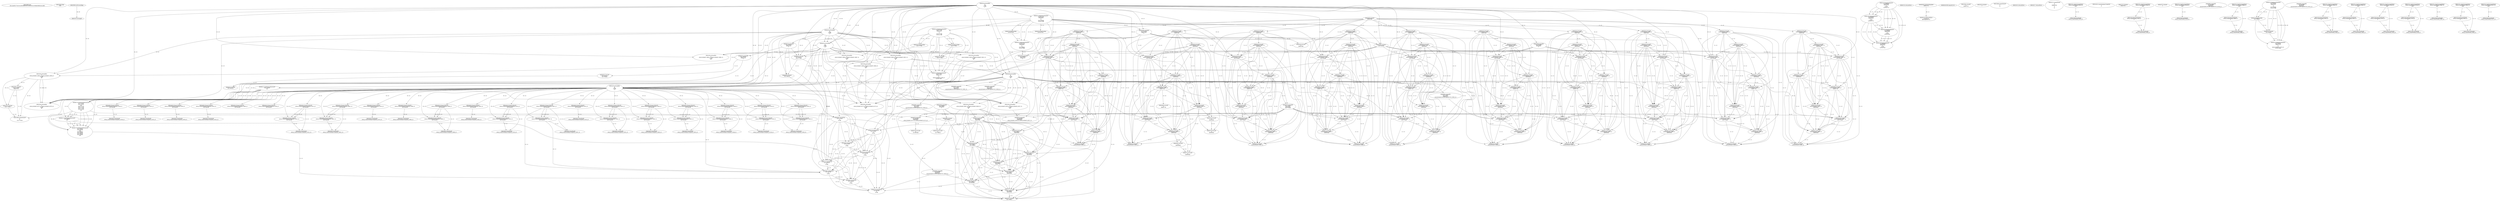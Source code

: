 // Global SCDG with merge call
digraph {
	0 [label="268454688.main
bb1a2ae65b1755a25cce3d4288bf30367c6c6e1b5cc4169eefe398d24e31e0fb"]
	1 [label="268454699.Sleep
1000"]
	2 [label="268450908.GetProcessHeap
"]
	3 [label="268465424.VirtualAlloc
0
128
12288
4"]
	4 [label="268465190.RegOpenKeyExW
2147483650
268501000
0
131097
2147417172"]
	5 [label="268465223.RegQueryValueExW
2147417376
268500984
0
0
3221762048
2147417188"]
	3 -> 5 [label="(0-->5)"]
	6 [label="268465239.RegCloseKey
2147417376"]
	5 -> 6 [label="(1-->1)"]
	7 [label="268465489.wsprintfW
3221762048
268501104
0"]
	3 -> 7 [label="(0-->1)"]
	5 -> 7 [label="(5-->1)"]
	8 [label="268466183.VirtualAlloc
0
1024
12288
4"]
	3 -> 8 [label="(3-->3)"]
	3 -> 8 [label="(4-->4)"]
	9 [label="268466202.VirtualAlloc
0
3596
12288
4"]
	3 -> 9 [label="(3-->3)"]
	8 -> 9 [label="(3-->3)"]
	3 -> 9 [label="(4-->4)"]
	8 -> 9 [label="(4-->4)"]
	10 [label="268466212.GetWindowsDirectoryW
3221770240
256"]
	9 -> 10 [label="(0-->1)"]
	11 [label="268466270.GetVolumeInformationW
3221770240
3221770752
256
3221771776
3221771784
3221771780
3221771264
256"]
	9 -> 11 [label="(0-->1)"]
	10 -> 11 [label="(1-->1)"]
	10 -> 11 [label="(2-->3)"]
	10 -> 11 [label="(2-->8)"]
	12 [label="268465190.RegOpenKeyExW
2147483650
268501632
0
131097
2147417172"]
	4 -> 12 [label="(1-->1)"]
	4 -> 12 [label="(4-->4)"]
	4 -> 12 [label="(5-->5)"]
	13 [label="268465223.RegQueryValueExW
3221771788
268501592
0
0
3221771788
2147417188"]
	5 -> 13 [label="(6-->6)"]
	14 [label="268465254.GetLastError
"]
	15 [label="268465263.RegCloseKey
3221771788"]
	13 -> 15 [label="(1-->1)"]
	13 -> 15 [label="(5-->1)"]
	16 [label="268466376.wsprintfW
3221766144
268501204
0"]
	8 -> 16 [label="(0-->1)"]
	17 [label="268466397.lstrcatW
3221766144
3221771788"]
	8 -> 17 [label="(0-->1)"]
	16 -> 17 [label="(1-->1)"]
	13 -> 17 [label="(1-->2)"]
	13 -> 17 [label="(5-->2)"]
	15 -> 17 [label="(1-->2)"]
	18 [label="268466409.GetModuleHandleW
268501752"]
	19 [label="268466416.GetProcAddress
270536744
RtlComputeCrc32"]
	18 -> 19 [label="(0-->1)"]
	20 [label="268466432.lstrlenW
3221766144"]
	8 -> 20 [label="(0-->1)"]
	16 -> 20 [label="(1-->1)"]
	17 -> 20 [label="(1-->1)"]
	21 [label="268466449.RtlComputeCrc32
"]
	22 [label="268466481.VirtualFree
3221770240
0
32768"]
	9 -> 22 [label="(0-->1)"]
	10 -> 22 [label="(1-->1)"]
	11 -> 22 [label="(1-->1)"]
	23 [label="268464882.lstrlenW
3221762048"]
	3 -> 23 [label="(0-->1)"]
	5 -> 23 [label="(5-->1)"]
	7 -> 23 [label="(1-->1)"]
	24 [label="268464893.lstrlenW
268497860"]
	25 [label="268453932.VirtualAlloc
0
retval_lstrlenW_32830_32_retval_lstrlenW_32831_32
12288
64"]
	3 -> 25 [label="(3-->3)"]
	8 -> 25 [label="(3-->3)"]
	9 -> 25 [label="(3-->3)"]
	26 [label="268453967.lstrcpyW
0
268497976"]
	27 [label="268453974.lstrlenW
0"]
	28 [label="268464425.lstrcatW
retval_lstrlenW_32963_32
268497860"]
	24 -> 28 [label="(1-->2)"]
	29 [label="268464433.lstrcatW
retval_lstrlenW_32963_32
268500944"]
	28 -> 29 [label="(1-->1)"]
	30 [label="268464439.lstrcatW
retval_lstrlenW_32963_32
3221762048"]
	28 -> 30 [label="(1-->1)"]
	29 -> 30 [label="(1-->1)"]
	3 -> 30 [label="(0-->2)"]
	5 -> 30 [label="(5-->2)"]
	7 -> 30 [label="(1-->2)"]
	23 -> 30 [label="(1-->2)"]
	31 [label="268464447.lstrcatW
retval_lstrlenW_32963_32
268500948"]
	28 -> 31 [label="(1-->1)"]
	29 -> 31 [label="(1-->1)"]
	30 -> 31 [label="(1-->1)"]
	32 [label="268464636.VirtualAlloc
0
66
12288
64"]
	3 -> 32 [label="(3-->3)"]
	8 -> 32 [label="(3-->3)"]
	9 -> 32 [label="(3-->3)"]
	25 -> 32 [label="(3-->3)"]
	25 -> 32 [label="(4-->4)"]
	33 [label="268464662.wsprintfW
3221778432
268500952
unconstrained_ret_RtlComputeCrc32_32819_32"]
	32 -> 33 [label="(0-->1)"]
	34 [label="268464692.lstrcatW
retval_lstrlenW_32963_32
268497764"]
	28 -> 34 [label="(1-->1)"]
	29 -> 34 [label="(1-->1)"]
	30 -> 34 [label="(1-->1)"]
	31 -> 34 [label="(1-->1)"]
	35 [label="268464700.lstrcatW
retval_lstrlenW_32963_32
268500944"]
	28 -> 35 [label="(1-->1)"]
	29 -> 35 [label="(1-->1)"]
	30 -> 35 [label="(1-->1)"]
	31 -> 35 [label="(1-->1)"]
	34 -> 35 [label="(1-->1)"]
	29 -> 35 [label="(2-->2)"]
	36 [label="268464706.lstrcatW
retval_lstrlenW_32963_32
3221778432"]
	28 -> 36 [label="(1-->1)"]
	29 -> 36 [label="(1-->1)"]
	30 -> 36 [label="(1-->1)"]
	31 -> 36 [label="(1-->1)"]
	34 -> 36 [label="(1-->1)"]
	35 -> 36 [label="(1-->1)"]
	32 -> 36 [label="(0-->2)"]
	33 -> 36 [label="(1-->2)"]
	37 [label="268464714.lstrcatW
retval_lstrlenW_32963_32
268500948"]
	28 -> 37 [label="(1-->1)"]
	29 -> 37 [label="(1-->1)"]
	30 -> 37 [label="(1-->1)"]
	31 -> 37 [label="(1-->1)"]
	34 -> 37 [label="(1-->1)"]
	35 -> 37 [label="(1-->1)"]
	36 -> 37 [label="(1-->1)"]
	31 -> 37 [label="(2-->2)"]
	38 [label="268464726.VirtualFree
3221778432
0
32768"]
	32 -> 38 [label="(0-->1)"]
	33 -> 38 [label="(1-->1)"]
	36 -> 38 [label="(2-->1)"]
	22 -> 38 [label="(3-->3)"]
	39 [label="268464767.lstrlenW
retval_lstrlenW_32963_32"]
	28 -> 39 [label="(1-->1)"]
	29 -> 39 [label="(1-->1)"]
	30 -> 39 [label="(1-->1)"]
	31 -> 39 [label="(1-->1)"]
	34 -> 39 [label="(1-->1)"]
	35 -> 39 [label="(1-->1)"]
	36 -> 39 [label="(1-->1)"]
	37 -> 39 [label="(1-->1)"]
	40 [label="268453998.CreateMutexW
0
0
0"]
	41 [label="268454010.GetLastError
"]
	42 [label="268454017.GetLastError
"]
	43 [label="268454043.VirtualFree
3221774336
0
32768"]
	25 -> 43 [label="(0-->1)"]
	22 -> 43 [label="(3-->3)"]
	38 -> 43 [label="(3-->3)"]
	44 [label="268467629.VirtualFree
3221762048
0
32768"]
	3 -> 44 [label="(0-->1)"]
	5 -> 44 [label="(5-->1)"]
	7 -> 44 [label="(1-->1)"]
	23 -> 44 [label="(1-->1)"]
	30 -> 44 [label="(2-->1)"]
	22 -> 44 [label="(3-->3)"]
	38 -> 44 [label="(3-->3)"]
	43 -> 44 [label="(3-->3)"]
	45 [label="268467737.VirtualFree
3221766144
0
32768"]
	8 -> 45 [label="(0-->1)"]
	16 -> 45 [label="(1-->1)"]
	17 -> 45 [label="(1-->1)"]
	20 -> 45 [label="(1-->1)"]
	22 -> 45 [label="(3-->3)"]
	38 -> 45 [label="(3-->3)"]
	43 -> 45 [label="(3-->3)"]
	44 -> 45 [label="(3-->3)"]
	46 [label="268454737.CreateThread
0
0
268447024
0
0
0"]
	47 [label="268454761.WaitForSingleObject
retval_CreateThread_33255_32
5000"]
	48 [label="268454790.CloseHandle
retval_CreateThread_33255_32"]
	47 -> 48 [label="(1-->1)"]
	49 [label="268454450.CreateToolhelp32Snapshot
2
0"]
	50 [label="268454476.VirtualAlloc
0
556
12288
4"]
	3 -> 50 [label="(3-->3)"]
	8 -> 50 [label="(3-->3)"]
	9 -> 50 [label="(3-->3)"]
	25 -> 50 [label="(3-->3)"]
	32 -> 50 [label="(3-->3)"]
	3 -> 50 [label="(4-->4)"]
	8 -> 50 [label="(4-->4)"]
	9 -> 50 [label="(4-->4)"]
	51 [label="268454501.Process32FirstW
retval_CreateToolhelp32Snapshot_33567_32
3221782528"]
	50 -> 51 [label="(0-->2)"]
	52 [label="268454533.lstrcmpiW
"]
	2 -> 52 [label="(0-->0)"]
	53 [label="268454602.Process32NextW
retval_CreateToolhelp32Snapshot_33567_32
3221782528"]
	51 -> 53 [label="(1-->1)"]
	50 -> 53 [label="(0-->2)"]
	51 -> 53 [label="(2-->2)"]
	54 [label="268454627.VirtualFree
3221782528
0
32768"]
	50 -> 54 [label="(0-->1)"]
	51 -> 54 [label="(2-->1)"]
	53 -> 54 [label="(2-->1)"]
	22 -> 54 [label="(3-->3)"]
	38 -> 54 [label="(3-->3)"]
	43 -> 54 [label="(3-->3)"]
	44 -> 54 [label="(3-->3)"]
	45 -> 54 [label="(3-->3)"]
	55 [label="268454634.CloseHandle
retval_CreateToolhelp32Snapshot_33567_32"]
	51 -> 55 [label="(1-->1)"]
	53 -> 55 [label="(1-->1)"]
	56 [label="268465190.RegOpenKeyExW
2147483650
268501000
0
131097
2147417052"]
	4 -> 56 [label="(1-->1)"]
	12 -> 56 [label="(1-->1)"]
	4 -> 56 [label="(2-->2)"]
	4 -> 56 [label="(4-->4)"]
	12 -> 56 [label="(4-->4)"]
	57 [label="268465489.wsprintfW
3221786624
268500964
0"]
	58 [label="268466212.GetWindowsDirectoryW
3221794816
256"]
	10 -> 58 [label="(2-->2)"]
	11 -> 58 [label="(3-->2)"]
	11 -> 58 [label="(8-->2)"]
	59 [label="268466270.GetVolumeInformationW
3221794816
3221795328
256
3221796352
3221796360
3221796356
3221795840
256"]
	58 -> 59 [label="(1-->1)"]
	10 -> 59 [label="(2-->3)"]
	11 -> 59 [label="(3-->3)"]
	11 -> 59 [label="(8-->3)"]
	58 -> 59 [label="(2-->3)"]
	10 -> 59 [label="(2-->8)"]
	11 -> 59 [label="(3-->8)"]
	11 -> 59 [label="(8-->8)"]
	58 -> 59 [label="(2-->8)"]
	60 [label="268465190.RegOpenKeyExW
2147483650
268501632
0
131097
2147417052"]
	4 -> 60 [label="(1-->1)"]
	12 -> 60 [label="(1-->1)"]
	56 -> 60 [label="(1-->1)"]
	12 -> 60 [label="(2-->2)"]
	4 -> 60 [label="(4-->4)"]
	12 -> 60 [label="(4-->4)"]
	56 -> 60 [label="(4-->4)"]
	56 -> 60 [label="(5-->5)"]
	61 [label="268466376.wsprintfW
3221790720
268501204
0"]
	16 -> 61 [label="(2-->2)"]
	62 [label="268466397.lstrcatW
3221790720
3221796364"]
	61 -> 62 [label="(1-->1)"]
	63 [label="268466432.lstrlenW
3221790720"]
	61 -> 63 [label="(1-->1)"]
	62 -> 63 [label="(1-->1)"]
	64 [label="268466481.VirtualFree
3221794816
0
32768"]
	58 -> 64 [label="(1-->1)"]
	59 -> 64 [label="(1-->1)"]
	22 -> 64 [label="(3-->3)"]
	38 -> 64 [label="(3-->3)"]
	43 -> 64 [label="(3-->3)"]
	44 -> 64 [label="(3-->3)"]
	45 -> 64 [label="(3-->3)"]
	54 -> 64 [label="(3-->3)"]
	65 [label="268464882.lstrlenW
3221786624"]
	57 -> 65 [label="(1-->1)"]
	66 [label="268452641.VirtualAlloc
0
retval_lstrlenW_38447_32_retval_lstrlenW_38450_32
12288
64"]
	3 -> 66 [label="(3-->3)"]
	8 -> 66 [label="(3-->3)"]
	9 -> 66 [label="(3-->3)"]
	25 -> 66 [label="(3-->3)"]
	32 -> 66 [label="(3-->3)"]
	50 -> 66 [label="(3-->3)"]
	25 -> 66 [label="(4-->4)"]
	32 -> 66 [label="(4-->4)"]
	67 [label="268464425.lstrcatW
3221798912
268497860"]
	66 -> 67 [label="(0-->1)"]
	24 -> 67 [label="(1-->2)"]
	28 -> 67 [label="(2-->2)"]
	68 [label="268464433.lstrcatW
3221798912
268500944"]
	66 -> 68 [label="(0-->1)"]
	67 -> 68 [label="(1-->1)"]
	29 -> 68 [label="(2-->2)"]
	35 -> 68 [label="(2-->2)"]
	69 [label="268464439.lstrcatW
3221798912
3221786624"]
	66 -> 69 [label="(0-->1)"]
	67 -> 69 [label="(1-->1)"]
	68 -> 69 [label="(1-->1)"]
	57 -> 69 [label="(1-->2)"]
	65 -> 69 [label="(1-->2)"]
	70 [label="268464447.lstrcatW
3221798912
268500948"]
	66 -> 70 [label="(0-->1)"]
	67 -> 70 [label="(1-->1)"]
	68 -> 70 [label="(1-->1)"]
	69 -> 70 [label="(1-->1)"]
	31 -> 70 [label="(2-->2)"]
	37 -> 70 [label="(2-->2)"]
	71 [label="268464662.wsprintfW
3221803008
268500952
unconstrained_ret_RtlComputeCrc32_38439_32"]
	33 -> 71 [label="(2-->2)"]
	72 [label="268464692.lstrcatW
3221798912
268497764"]
	66 -> 72 [label="(0-->1)"]
	67 -> 72 [label="(1-->1)"]
	68 -> 72 [label="(1-->1)"]
	69 -> 72 [label="(1-->1)"]
	70 -> 72 [label="(1-->1)"]
	34 -> 72 [label="(2-->2)"]
	73 [label="268464700.lstrcatW
3221798912
268500944"]
	66 -> 73 [label="(0-->1)"]
	67 -> 73 [label="(1-->1)"]
	68 -> 73 [label="(1-->1)"]
	69 -> 73 [label="(1-->1)"]
	70 -> 73 [label="(1-->1)"]
	72 -> 73 [label="(1-->1)"]
	29 -> 73 [label="(2-->2)"]
	35 -> 73 [label="(2-->2)"]
	68 -> 73 [label="(2-->2)"]
	74 [label="268464706.lstrcatW
3221798912
3221803008"]
	66 -> 74 [label="(0-->1)"]
	67 -> 74 [label="(1-->1)"]
	68 -> 74 [label="(1-->1)"]
	69 -> 74 [label="(1-->1)"]
	70 -> 74 [label="(1-->1)"]
	72 -> 74 [label="(1-->1)"]
	73 -> 74 [label="(1-->1)"]
	71 -> 74 [label="(1-->2)"]
	75 [label="268464714.lstrcatW
3221798912
268500948"]
	66 -> 75 [label="(0-->1)"]
	67 -> 75 [label="(1-->1)"]
	68 -> 75 [label="(1-->1)"]
	69 -> 75 [label="(1-->1)"]
	70 -> 75 [label="(1-->1)"]
	72 -> 75 [label="(1-->1)"]
	73 -> 75 [label="(1-->1)"]
	74 -> 75 [label="(1-->1)"]
	31 -> 75 [label="(2-->2)"]
	37 -> 75 [label="(2-->2)"]
	70 -> 75 [label="(2-->2)"]
	76 [label="268464726.VirtualFree
3221803008
0
32768"]
	71 -> 76 [label="(1-->1)"]
	74 -> 76 [label="(2-->1)"]
	22 -> 76 [label="(3-->3)"]
	38 -> 76 [label="(3-->3)"]
	43 -> 76 [label="(3-->3)"]
	44 -> 76 [label="(3-->3)"]
	45 -> 76 [label="(3-->3)"]
	54 -> 76 [label="(3-->3)"]
	64 -> 76 [label="(3-->3)"]
	77 [label="268464767.lstrlenW
3221798912"]
	66 -> 77 [label="(0-->1)"]
	67 -> 77 [label="(1-->1)"]
	68 -> 77 [label="(1-->1)"]
	69 -> 77 [label="(1-->1)"]
	70 -> 77 [label="(1-->1)"]
	72 -> 77 [label="(1-->1)"]
	73 -> 77 [label="(1-->1)"]
	74 -> 77 [label="(1-->1)"]
	75 -> 77 [label="(1-->1)"]
	78 [label="268452707.lstrlenW
268497912"]
	79 [label="268465239.RegCloseKey
3221771788"]
	13 -> 79 [label="(1-->1)"]
	13 -> 79 [label="(5-->1)"]
	80 [label="268466320.lstrlenW
3221771788"]
	13 -> 80 [label="(1-->1)"]
	13 -> 80 [label="(5-->1)"]
	79 -> 80 [label="(1-->1)"]
	81 [label="268453932.VirtualAlloc
0
retval_lstrlenW_32848_32_retval_lstrlenW_32844_32
12288
64"]
	3 -> 81 [label="(3-->3)"]
	8 -> 81 [label="(3-->3)"]
	9 -> 81 [label="(3-->3)"]
	82 [label="268464425.lstrcatW
retval_lstrlenW_32905_32
268497860"]
	24 -> 82 [label="(1-->2)"]
	83 [label="268464433.lstrcatW
retval_lstrlenW_32905_32
268500944"]
	82 -> 83 [label="(1-->1)"]
	84 [label="268464439.lstrcatW
retval_lstrlenW_32905_32
3221762048"]
	82 -> 84 [label="(1-->1)"]
	83 -> 84 [label="(1-->1)"]
	3 -> 84 [label="(0-->2)"]
	5 -> 84 [label="(5-->2)"]
	7 -> 84 [label="(1-->2)"]
	23 -> 84 [label="(1-->2)"]
	85 [label="268464447.lstrcatW
retval_lstrlenW_32905_32
268500948"]
	82 -> 85 [label="(1-->1)"]
	83 -> 85 [label="(1-->1)"]
	84 -> 85 [label="(1-->1)"]
	86 [label="268464679.wsprintfW
3221778432
268500964
3221774336"]
	32 -> 86 [label="(0-->1)"]
	81 -> 86 [label="(0-->3)"]
	87 [label="268464692.lstrcatW
retval_lstrlenW_32905_32
268497764"]
	82 -> 87 [label="(1-->1)"]
	83 -> 87 [label="(1-->1)"]
	84 -> 87 [label="(1-->1)"]
	85 -> 87 [label="(1-->1)"]
	88 [label="268464700.lstrcatW
retval_lstrlenW_32905_32
268500944"]
	82 -> 88 [label="(1-->1)"]
	83 -> 88 [label="(1-->1)"]
	84 -> 88 [label="(1-->1)"]
	85 -> 88 [label="(1-->1)"]
	87 -> 88 [label="(1-->1)"]
	83 -> 88 [label="(2-->2)"]
	89 [label="268464706.lstrcatW
retval_lstrlenW_32905_32
3221778432"]
	82 -> 89 [label="(1-->1)"]
	83 -> 89 [label="(1-->1)"]
	84 -> 89 [label="(1-->1)"]
	85 -> 89 [label="(1-->1)"]
	87 -> 89 [label="(1-->1)"]
	88 -> 89 [label="(1-->1)"]
	32 -> 89 [label="(0-->2)"]
	86 -> 89 [label="(1-->2)"]
	90 [label="268464714.lstrcatW
retval_lstrlenW_32905_32
268500948"]
	82 -> 90 [label="(1-->1)"]
	83 -> 90 [label="(1-->1)"]
	84 -> 90 [label="(1-->1)"]
	85 -> 90 [label="(1-->1)"]
	87 -> 90 [label="(1-->1)"]
	88 -> 90 [label="(1-->1)"]
	89 -> 90 [label="(1-->1)"]
	85 -> 90 [label="(2-->2)"]
	91 [label="268464767.lstrlenW
retval_lstrlenW_32905_32"]
	82 -> 91 [label="(1-->1)"]
	83 -> 91 [label="(1-->1)"]
	84 -> 91 [label="(1-->1)"]
	85 -> 91 [label="(1-->1)"]
	87 -> 91 [label="(1-->1)"]
	88 -> 91 [label="(1-->1)"]
	89 -> 91 [label="(1-->1)"]
	90 -> 91 [label="(1-->1)"]
	92 [label="268454761.WaitForSingleObject
retval_CreateThread_33340_32
5000"]
	93 [label="268454780.TerminateThread
retval_CreateThread_33340_32
0"]
	92 -> 93 [label="(1-->1)"]
	94 [label="268454790.CloseHandle
retval_CreateThread_33340_32"]
	92 -> 94 [label="(1-->1)"]
	93 -> 94 [label="(1-->1)"]
	95 [label="268454602.Process32NextW
retval_CreateToolhelp32Snapshot_34323_32
3221782528"]
	50 -> 95 [label="(0-->2)"]
	96 [label="268454634.CloseHandle
retval_CreateToolhelp32Snapshot_34323_32"]
	95 -> 96 [label="(1-->1)"]
	97 [label="268452641.VirtualAlloc
0
retval_lstrlenW_42172_32_retval_lstrlenW_42174_32
12288
64"]
	3 -> 97 [label="(3-->3)"]
	8 -> 97 [label="(3-->3)"]
	9 -> 97 [label="(3-->3)"]
	32 -> 97 [label="(3-->3)"]
	50 -> 97 [label="(3-->3)"]
	81 -> 97 [label="(3-->3)"]
	32 -> 97 [label="(4-->4)"]
	81 -> 97 [label="(4-->4)"]
	98 [label="268464425.lstrcatW
0
268497860"]
	24 -> 98 [label="(1-->2)"]
	82 -> 98 [label="(2-->2)"]
	99 [label="268464433.lstrcatW
0
268500944"]
	83 -> 99 [label="(2-->2)"]
	88 -> 99 [label="(2-->2)"]
	100 [label="268464439.lstrcatW
0
3221786624"]
	57 -> 100 [label="(1-->2)"]
	65 -> 100 [label="(1-->2)"]
	101 [label="268464447.lstrcatW
0
268500948"]
	85 -> 101 [label="(2-->2)"]
	90 -> 101 [label="(2-->2)"]
	102 [label="268464679.wsprintfW
3221803008
268500964
retval_lstrlenW_42172_32_retval_lstrlenW_42174_32"]
	57 -> 102 [label="(2-->2)"]
	86 -> 102 [label="(2-->2)"]
	97 -> 102 [label="(2-->3)"]
	103 [label="268464692.lstrcatW
0
268497764"]
	87 -> 103 [label="(2-->2)"]
	104 [label="268464700.lstrcatW
0
268500944"]
	83 -> 104 [label="(2-->2)"]
	88 -> 104 [label="(2-->2)"]
	99 -> 104 [label="(2-->2)"]
	105 [label="268464706.lstrcatW
0
3221803008"]
	102 -> 105 [label="(1-->2)"]
	106 [label="268464714.lstrcatW
0
268500948"]
	85 -> 106 [label="(2-->2)"]
	90 -> 106 [label="(2-->2)"]
	101 -> 106 [label="(2-->2)"]
	107 [label="268464767.lstrlenW
0"]
	108 [label="268453932.VirtualAlloc
0
retval_lstrlenW_32856_32_retval_lstrlenW_32859_32
12288
64"]
	3 -> 108 [label="(3-->3)"]
	8 -> 108 [label="(3-->3)"]
	9 -> 108 [label="(3-->3)"]
	109 [label="268453967.lstrcpyW
3221774336
268497976"]
	108 -> 109 [label="(0-->1)"]
	110 [label="268453974.lstrlenW
3221774336"]
	108 -> 110 [label="(0-->1)"]
	109 -> 110 [label="(1-->1)"]
	111 [label="268464425.lstrcatW
retval_lstrlenW_32907_32
268497860"]
	24 -> 111 [label="(1-->2)"]
	112 [label="268464433.lstrcatW
retval_lstrlenW_32907_32
268500944"]
	111 -> 112 [label="(1-->1)"]
	113 [label="268464439.lstrcatW
retval_lstrlenW_32907_32
3221762048"]
	111 -> 113 [label="(1-->1)"]
	112 -> 113 [label="(1-->1)"]
	3 -> 113 [label="(0-->2)"]
	5 -> 113 [label="(5-->2)"]
	7 -> 113 [label="(1-->2)"]
	23 -> 113 [label="(1-->2)"]
	114 [label="268464447.lstrcatW
retval_lstrlenW_32907_32
268500948"]
	111 -> 114 [label="(1-->1)"]
	112 -> 114 [label="(1-->1)"]
	113 -> 114 [label="(1-->1)"]
	115 [label="268464692.lstrcatW
retval_lstrlenW_32907_32
268497764"]
	111 -> 115 [label="(1-->1)"]
	112 -> 115 [label="(1-->1)"]
	113 -> 115 [label="(1-->1)"]
	114 -> 115 [label="(1-->1)"]
	116 [label="268464700.lstrcatW
retval_lstrlenW_32907_32
268500944"]
	111 -> 116 [label="(1-->1)"]
	112 -> 116 [label="(1-->1)"]
	113 -> 116 [label="(1-->1)"]
	114 -> 116 [label="(1-->1)"]
	115 -> 116 [label="(1-->1)"]
	112 -> 116 [label="(2-->2)"]
	117 [label="268464706.lstrcatW
retval_lstrlenW_32907_32
3221778432"]
	111 -> 117 [label="(1-->1)"]
	112 -> 117 [label="(1-->1)"]
	113 -> 117 [label="(1-->1)"]
	114 -> 117 [label="(1-->1)"]
	115 -> 117 [label="(1-->1)"]
	116 -> 117 [label="(1-->1)"]
	32 -> 117 [label="(0-->2)"]
	86 -> 117 [label="(1-->2)"]
	118 [label="268464714.lstrcatW
retval_lstrlenW_32907_32
268500948"]
	111 -> 118 [label="(1-->1)"]
	112 -> 118 [label="(1-->1)"]
	113 -> 118 [label="(1-->1)"]
	114 -> 118 [label="(1-->1)"]
	115 -> 118 [label="(1-->1)"]
	116 -> 118 [label="(1-->1)"]
	117 -> 118 [label="(1-->1)"]
	114 -> 118 [label="(2-->2)"]
	119 [label="268464767.lstrlenW
retval_lstrlenW_32907_32"]
	111 -> 119 [label="(1-->1)"]
	112 -> 119 [label="(1-->1)"]
	113 -> 119 [label="(1-->1)"]
	114 -> 119 [label="(1-->1)"]
	115 -> 119 [label="(1-->1)"]
	116 -> 119 [label="(1-->1)"]
	117 -> 119 [label="(1-->1)"]
	118 -> 119 [label="(1-->1)"]
	120 [label="268453998.CreateMutexW
0
0
3221774336"]
	86 -> 120 [label="(3-->3)"]
	108 -> 120 [label="(0-->3)"]
	109 -> 120 [label="(1-->3)"]
	110 -> 120 [label="(1-->3)"]
	121 [label="268454761.WaitForSingleObject
retval_CreateThread_33228_32
5000"]
	122 [label="268454790.CloseHandle
retval_CreateThread_33228_32"]
	121 -> 122 [label="(1-->1)"]
	123 [label="268454501.Process32FirstW
retval_CreateToolhelp32Snapshot_33312_32
3221782528"]
	50 -> 123 [label="(0-->2)"]
	124 [label="268454602.Process32NextW
retval_CreateToolhelp32Snapshot_33312_32
3221782528"]
	123 -> 124 [label="(1-->1)"]
	50 -> 124 [label="(0-->2)"]
	123 -> 124 [label="(2-->2)"]
	125 [label="268454634.CloseHandle
retval_CreateToolhelp32Snapshot_33312_32"]
	123 -> 125 [label="(1-->1)"]
	124 -> 125 [label="(1-->1)"]
	126 [label="268465223.RegQueryValueExW
2147417376
268500984
0
0
3221786624
2147417068"]
	5 -> 126 [label="(1-->1)"]
	6 -> 126 [label="(1-->1)"]
	5 -> 126 [label="(2-->2)"]
	127 [label="268465489.wsprintfW
3221786624
268501104
0"]
	126 -> 127 [label="(5-->1)"]
	7 -> 127 [label="(2-->2)"]
	128 [label="268452641.VirtualAlloc
0
retval_lstrlenW_43272_32_retval_lstrlenW_43276_32
12288
64"]
	3 -> 128 [label="(3-->3)"]
	8 -> 128 [label="(3-->3)"]
	9 -> 128 [label="(3-->3)"]
	32 -> 128 [label="(3-->3)"]
	50 -> 128 [label="(3-->3)"]
	108 -> 128 [label="(3-->3)"]
	32 -> 128 [label="(4-->4)"]
	108 -> 128 [label="(4-->4)"]
	129 [label="268464662.wsprintfW
3221803008
268500952
unconstrained_ret_RtlComputeCrc32_43104_32"]
	130 [label="268465489.wsprintfW
3221762048
268500964
0"]
	3 -> 130 [label="(0-->1)"]
	131 [label="268453932.VirtualAlloc
0
retval_lstrlenW_32818_32_retval_lstrlenW_32821_32
12288
64"]
	3 -> 131 [label="(3-->3)"]
	8 -> 131 [label="(3-->3)"]
	9 -> 131 [label="(3-->3)"]
	132 [label="268464425.lstrcatW
retval_lstrlenW_32835_32
268497860"]
	24 -> 132 [label="(1-->2)"]
	133 [label="268464433.lstrcatW
retval_lstrlenW_32835_32
268500944"]
	132 -> 133 [label="(1-->1)"]
	134 [label="268464439.lstrcatW
retval_lstrlenW_32835_32
3221762048"]
	132 -> 134 [label="(1-->1)"]
	133 -> 134 [label="(1-->1)"]
	3 -> 134 [label="(0-->2)"]
	23 -> 134 [label="(1-->2)"]
	130 -> 134 [label="(1-->2)"]
	135 [label="268464447.lstrcatW
retval_lstrlenW_32835_32
268500948"]
	132 -> 135 [label="(1-->1)"]
	133 -> 135 [label="(1-->1)"]
	134 -> 135 [label="(1-->1)"]
	136 [label="268464692.lstrcatW
retval_lstrlenW_32835_32
268497764"]
	132 -> 136 [label="(1-->1)"]
	133 -> 136 [label="(1-->1)"]
	134 -> 136 [label="(1-->1)"]
	135 -> 136 [label="(1-->1)"]
	137 [label="268464700.lstrcatW
retval_lstrlenW_32835_32
268500944"]
	132 -> 137 [label="(1-->1)"]
	133 -> 137 [label="(1-->1)"]
	134 -> 137 [label="(1-->1)"]
	135 -> 137 [label="(1-->1)"]
	136 -> 137 [label="(1-->1)"]
	133 -> 137 [label="(2-->2)"]
	138 [label="268464706.lstrcatW
retval_lstrlenW_32835_32
3221778432"]
	132 -> 138 [label="(1-->1)"]
	133 -> 138 [label="(1-->1)"]
	134 -> 138 [label="(1-->1)"]
	135 -> 138 [label="(1-->1)"]
	136 -> 138 [label="(1-->1)"]
	137 -> 138 [label="(1-->1)"]
	32 -> 138 [label="(0-->2)"]
	86 -> 138 [label="(1-->2)"]
	139 [label="268464714.lstrcatW
retval_lstrlenW_32835_32
268500948"]
	132 -> 139 [label="(1-->1)"]
	133 -> 139 [label="(1-->1)"]
	134 -> 139 [label="(1-->1)"]
	135 -> 139 [label="(1-->1)"]
	136 -> 139 [label="(1-->1)"]
	137 -> 139 [label="(1-->1)"]
	138 -> 139 [label="(1-->1)"]
	135 -> 139 [label="(2-->2)"]
	140 [label="268464767.lstrlenW
retval_lstrlenW_32835_32"]
	132 -> 140 [label="(1-->1)"]
	133 -> 140 [label="(1-->1)"]
	134 -> 140 [label="(1-->1)"]
	135 -> 140 [label="(1-->1)"]
	136 -> 140 [label="(1-->1)"]
	137 -> 140 [label="(1-->1)"]
	138 -> 140 [label="(1-->1)"]
	139 -> 140 [label="(1-->1)"]
	141 [label="268454761.WaitForSingleObject
retval_CreateThread_33866_32
5000"]
	142 [label="268454780.TerminateThread
retval_CreateThread_33866_32
0"]
	141 -> 142 [label="(1-->1)"]
	143 [label="268454790.CloseHandle
retval_CreateThread_33866_32"]
	141 -> 143 [label="(1-->1)"]
	142 -> 143 [label="(1-->1)"]
	144 [label="268454501.Process32FirstW
retval_CreateToolhelp32Snapshot_38612_32
3221782528"]
	50 -> 144 [label="(0-->2)"]
	145 [label="268454602.Process32NextW
retval_CreateToolhelp32Snapshot_38612_32
3221782528"]
	144 -> 145 [label="(1-->1)"]
	50 -> 145 [label="(0-->2)"]
	144 -> 145 [label="(2-->2)"]
	146 [label="268454634.CloseHandle
retval_CreateToolhelp32Snapshot_38612_32"]
	144 -> 146 [label="(1-->1)"]
	145 -> 146 [label="(1-->1)"]
	147 [label="268465223.RegQueryValueExW
3221796364
268501592
0
0
3221796364
2147417068"]
	148 [label="268465239.RegCloseKey
3221796364"]
	147 -> 148 [label="(1-->1)"]
	147 -> 148 [label="(5-->1)"]
	149 [label="268466320.lstrlenW
3221796364"]
	147 -> 149 [label="(1-->1)"]
	147 -> 149 [label="(5-->1)"]
	148 -> 149 [label="(1-->1)"]
	150 [label="268465223.RegQueryValueExW
3221796364
268501728
0
0
retval_lstrlenW_42726_32
2147417068"]
	147 -> 150 [label="(1-->1)"]
	147 -> 150 [label="(5-->1)"]
	148 -> 150 [label="(1-->1)"]
	149 -> 150 [label="(1-->1)"]
	147 -> 150 [label="(6-->6)"]
	151 [label="268452641.VirtualAlloc
0
retval_lstrlenW_43555_32_retval_lstrlenW_43557_32
12288
64"]
	3 -> 151 [label="(3-->3)"]
	8 -> 151 [label="(3-->3)"]
	9 -> 151 [label="(3-->3)"]
	32 -> 151 [label="(3-->3)"]
	50 -> 151 [label="(3-->3)"]
	131 -> 151 [label="(3-->3)"]
	32 -> 151 [label="(4-->4)"]
	131 -> 151 [label="(4-->4)"]
	152 [label="268464662.wsprintfW
3221803008
268500952
unconstrained_ret_RtlComputeCrc32_43512_32"]
	153 [label="268464679.wsprintfW
3221803008
268500964
retval_lstrlenW_43555_32_retval_lstrlenW_43557_32"]
	57 -> 153 [label="(2-->2)"]
	86 -> 153 [label="(2-->2)"]
	130 -> 153 [label="(2-->2)"]
	151 -> 153 [label="(2-->3)"]
	154 [label="268465263.RegCloseKey
2147417376"]
	5 -> 154 [label="(1-->1)"]
	155 [label="268465223.RegQueryValueExW
3221771788
268501728
0
0
retval_lstrlenW_32790_32
2147417188"]
	13 -> 155 [label="(1-->1)"]
	13 -> 155 [label="(5-->1)"]
	79 -> 155 [label="(1-->1)"]
	80 -> 155 [label="(1-->1)"]
	13 -> 155 [label="(6-->6)"]
	156 [label="268453932.VirtualAlloc
0
retval_lstrlenW_32864_32_retval_lstrlenW_32867_32
12288
64"]
	3 -> 156 [label="(3-->3)"]
	8 -> 156 [label="(3-->3)"]
	9 -> 156 [label="(3-->3)"]
	157 [label="268464425.lstrcatW
retval_lstrlenW_32895_32
268497860"]
	24 -> 157 [label="(1-->2)"]
	158 [label="268464433.lstrcatW
retval_lstrlenW_32895_32
268500944"]
	157 -> 158 [label="(1-->1)"]
	159 [label="268464439.lstrcatW
retval_lstrlenW_32895_32
3221762048"]
	157 -> 159 [label="(1-->1)"]
	158 -> 159 [label="(1-->1)"]
	3 -> 159 [label="(0-->2)"]
	23 -> 159 [label="(1-->2)"]
	130 -> 159 [label="(1-->2)"]
	160 [label="268464447.lstrcatW
retval_lstrlenW_32895_32
268500948"]
	157 -> 160 [label="(1-->1)"]
	158 -> 160 [label="(1-->1)"]
	159 -> 160 [label="(1-->1)"]
	161 [label="268464692.lstrcatW
retval_lstrlenW_32895_32
268497764"]
	157 -> 161 [label="(1-->1)"]
	158 -> 161 [label="(1-->1)"]
	159 -> 161 [label="(1-->1)"]
	160 -> 161 [label="(1-->1)"]
	162 [label="268464700.lstrcatW
retval_lstrlenW_32895_32
268500944"]
	157 -> 162 [label="(1-->1)"]
	158 -> 162 [label="(1-->1)"]
	159 -> 162 [label="(1-->1)"]
	160 -> 162 [label="(1-->1)"]
	161 -> 162 [label="(1-->1)"]
	158 -> 162 [label="(2-->2)"]
	163 [label="268464706.lstrcatW
retval_lstrlenW_32895_32
3221778432"]
	157 -> 163 [label="(1-->1)"]
	158 -> 163 [label="(1-->1)"]
	159 -> 163 [label="(1-->1)"]
	160 -> 163 [label="(1-->1)"]
	161 -> 163 [label="(1-->1)"]
	162 -> 163 [label="(1-->1)"]
	32 -> 163 [label="(0-->2)"]
	86 -> 163 [label="(1-->2)"]
	164 [label="268464714.lstrcatW
retval_lstrlenW_32895_32
268500948"]
	157 -> 164 [label="(1-->1)"]
	158 -> 164 [label="(1-->1)"]
	159 -> 164 [label="(1-->1)"]
	160 -> 164 [label="(1-->1)"]
	161 -> 164 [label="(1-->1)"]
	162 -> 164 [label="(1-->1)"]
	163 -> 164 [label="(1-->1)"]
	160 -> 164 [label="(2-->2)"]
	165 [label="268464767.lstrlenW
retval_lstrlenW_32895_32"]
	157 -> 165 [label="(1-->1)"]
	158 -> 165 [label="(1-->1)"]
	159 -> 165 [label="(1-->1)"]
	160 -> 165 [label="(1-->1)"]
	161 -> 165 [label="(1-->1)"]
	162 -> 165 [label="(1-->1)"]
	163 -> 165 [label="(1-->1)"]
	164 -> 165 [label="(1-->1)"]
	166 [label="268454602.Process32NextW
retval_CreateToolhelp32Snapshot_33310_32
3221782528"]
	50 -> 166 [label="(0-->2)"]
	167 [label="268454634.CloseHandle
retval_CreateToolhelp32Snapshot_33310_32"]
	166 -> 167 [label="(1-->1)"]
	168 [label="268464425.lstrcatW
retval_lstrlenW_32887_32
268497860"]
	24 -> 168 [label="(1-->2)"]
	169 [label="268464433.lstrcatW
retval_lstrlenW_32887_32
268500944"]
	168 -> 169 [label="(1-->1)"]
	170 [label="268464439.lstrcatW
retval_lstrlenW_32887_32
3221762048"]
	168 -> 170 [label="(1-->1)"]
	169 -> 170 [label="(1-->1)"]
	3 -> 170 [label="(0-->2)"]
	23 -> 170 [label="(1-->2)"]
	130 -> 170 [label="(1-->2)"]
	171 [label="268464447.lstrcatW
retval_lstrlenW_32887_32
268500948"]
	168 -> 171 [label="(1-->1)"]
	169 -> 171 [label="(1-->1)"]
	170 -> 171 [label="(1-->1)"]
	172 [label="268464692.lstrcatW
retval_lstrlenW_32887_32
268497764"]
	168 -> 172 [label="(1-->1)"]
	169 -> 172 [label="(1-->1)"]
	170 -> 172 [label="(1-->1)"]
	171 -> 172 [label="(1-->1)"]
	173 [label="268464700.lstrcatW
retval_lstrlenW_32887_32
268500944"]
	168 -> 173 [label="(1-->1)"]
	169 -> 173 [label="(1-->1)"]
	170 -> 173 [label="(1-->1)"]
	171 -> 173 [label="(1-->1)"]
	172 -> 173 [label="(1-->1)"]
	169 -> 173 [label="(2-->2)"]
	174 [label="268464706.lstrcatW
retval_lstrlenW_32887_32
3221778432"]
	168 -> 174 [label="(1-->1)"]
	169 -> 174 [label="(1-->1)"]
	170 -> 174 [label="(1-->1)"]
	171 -> 174 [label="(1-->1)"]
	172 -> 174 [label="(1-->1)"]
	173 -> 174 [label="(1-->1)"]
	32 -> 174 [label="(0-->2)"]
	86 -> 174 [label="(1-->2)"]
	175 [label="268464714.lstrcatW
retval_lstrlenW_32887_32
268500948"]
	168 -> 175 [label="(1-->1)"]
	169 -> 175 [label="(1-->1)"]
	170 -> 175 [label="(1-->1)"]
	171 -> 175 [label="(1-->1)"]
	172 -> 175 [label="(1-->1)"]
	173 -> 175 [label="(1-->1)"]
	174 -> 175 [label="(1-->1)"]
	171 -> 175 [label="(2-->2)"]
	176 [label="268464767.lstrlenW
retval_lstrlenW_32887_32"]
	168 -> 176 [label="(1-->1)"]
	169 -> 176 [label="(1-->1)"]
	170 -> 176 [label="(1-->1)"]
	171 -> 176 [label="(1-->1)"]
	172 -> 176 [label="(1-->1)"]
	173 -> 176 [label="(1-->1)"]
	174 -> 176 [label="(1-->1)"]
	175 -> 176 [label="(1-->1)"]
	177 [label="268454761.WaitForSingleObject
retval_CreateThread_33043_32
5000"]
	178 [label="268454780.TerminateThread
retval_CreateThread_33043_32
0"]
	177 -> 178 [label="(1-->1)"]
	179 [label="268454790.CloseHandle
retval_CreateThread_33043_32"]
	177 -> 179 [label="(1-->1)"]
	178 -> 179 [label="(1-->1)"]
	180 [label="268454602.Process32NextW
retval_CreateToolhelp32Snapshot_33065_32
3221782528"]
	50 -> 180 [label="(0-->2)"]
	181 [label="268454634.CloseHandle
retval_CreateToolhelp32Snapshot_33065_32"]
	180 -> 181 [label="(1-->1)"]
	182 [label="268464662.wsprintfW
3221778432
268500952
unconstrained_ret_RtlComputeCrc32_32851_32"]
	32 -> 182 [label="(0-->1)"]
	183 [label="268454501.Process32FirstW
retval_CreateToolhelp32Snapshot_33090_32
3221782528"]
	50 -> 183 [label="(0-->2)"]
	184 [label="268454602.Process32NextW
retval_CreateToolhelp32Snapshot_33090_32
3221782528"]
	183 -> 184 [label="(1-->1)"]
	50 -> 184 [label="(0-->2)"]
	183 -> 184 [label="(2-->2)"]
	185 [label="268454634.CloseHandle
retval_CreateToolhelp32Snapshot_33090_32"]
	183 -> 185 [label="(1-->1)"]
	184 -> 185 [label="(1-->1)"]
	186 [label="268464425.lstrcatW
retval_lstrlenW_32847_32
268497860"]
	24 -> 186 [label="(1-->2)"]
	187 [label="268464433.lstrcatW
retval_lstrlenW_32847_32
268500944"]
	186 -> 187 [label="(1-->1)"]
	188 [label="268464439.lstrcatW
retval_lstrlenW_32847_32
3221762048"]
	186 -> 188 [label="(1-->1)"]
	187 -> 188 [label="(1-->1)"]
	3 -> 188 [label="(0-->2)"]
	23 -> 188 [label="(1-->2)"]
	130 -> 188 [label="(1-->2)"]
	189 [label="268464447.lstrcatW
retval_lstrlenW_32847_32
268500948"]
	186 -> 189 [label="(1-->1)"]
	187 -> 189 [label="(1-->1)"]
	188 -> 189 [label="(1-->1)"]
	190 [label="268464692.lstrcatW
retval_lstrlenW_32847_32
268497764"]
	186 -> 190 [label="(1-->1)"]
	187 -> 190 [label="(1-->1)"]
	188 -> 190 [label="(1-->1)"]
	189 -> 190 [label="(1-->1)"]
	191 [label="268464700.lstrcatW
retval_lstrlenW_32847_32
268500944"]
	186 -> 191 [label="(1-->1)"]
	187 -> 191 [label="(1-->1)"]
	188 -> 191 [label="(1-->1)"]
	189 -> 191 [label="(1-->1)"]
	190 -> 191 [label="(1-->1)"]
	187 -> 191 [label="(2-->2)"]
	192 [label="268464706.lstrcatW
retval_lstrlenW_32847_32
3221778432"]
	186 -> 192 [label="(1-->1)"]
	187 -> 192 [label="(1-->1)"]
	188 -> 192 [label="(1-->1)"]
	189 -> 192 [label="(1-->1)"]
	190 -> 192 [label="(1-->1)"]
	191 -> 192 [label="(1-->1)"]
	32 -> 192 [label="(0-->2)"]
	86 -> 192 [label="(1-->2)"]
	193 [label="268464714.lstrcatW
retval_lstrlenW_32847_32
268500948"]
	186 -> 193 [label="(1-->1)"]
	187 -> 193 [label="(1-->1)"]
	188 -> 193 [label="(1-->1)"]
	189 -> 193 [label="(1-->1)"]
	190 -> 193 [label="(1-->1)"]
	191 -> 193 [label="(1-->1)"]
	192 -> 193 [label="(1-->1)"]
	189 -> 193 [label="(2-->2)"]
	194 [label="268464767.lstrlenW
retval_lstrlenW_32847_32"]
	186 -> 194 [label="(1-->1)"]
	187 -> 194 [label="(1-->1)"]
	188 -> 194 [label="(1-->1)"]
	189 -> 194 [label="(1-->1)"]
	190 -> 194 [label="(1-->1)"]
	191 -> 194 [label="(1-->1)"]
	192 -> 194 [label="(1-->1)"]
	193 -> 194 [label="(1-->1)"]
	195 [label="268454761.WaitForSingleObject
retval_CreateThread_33002_32
5000"]
	196 [label="268454780.TerminateThread
retval_CreateThread_33002_32
0"]
	195 -> 196 [label="(1-->1)"]
	197 [label="268454790.CloseHandle
retval_CreateThread_33002_32"]
	195 -> 197 [label="(1-->1)"]
	196 -> 197 [label="(1-->1)"]
	198 [label="268454501.Process32FirstW
retval_CreateToolhelp32Snapshot_33224_32
3221782528"]
	50 -> 198 [label="(0-->2)"]
	199 [label="268454602.Process32NextW
retval_CreateToolhelp32Snapshot_33224_32
3221782528"]
	198 -> 199 [label="(1-->1)"]
	50 -> 199 [label="(0-->2)"]
	198 -> 199 [label="(2-->2)"]
	200 [label="268454634.CloseHandle
retval_CreateToolhelp32Snapshot_33224_32"]
	198 -> 200 [label="(1-->1)"]
	199 -> 200 [label="(1-->1)"]
	201 [label="268454761.WaitForSingleObject
retval_CreateThread_33320_32
5000"]
	202 [label="268454780.TerminateThread
retval_CreateThread_33320_32
0"]
	201 -> 202 [label="(1-->1)"]
	203 [label="268454790.CloseHandle
retval_CreateThread_33320_32"]
	201 -> 203 [label="(1-->1)"]
	202 -> 203 [label="(1-->1)"]
	204 [label="268454602.Process32NextW
retval_CreateToolhelp32Snapshot_33625_32
3221782528"]
	50 -> 204 [label="(0-->2)"]
	205 [label="268454634.CloseHandle
retval_CreateToolhelp32Snapshot_33625_32"]
	204 -> 205 [label="(1-->1)"]
	206 [label="268464425.lstrcatW
retval_lstrlenW_32868_32
268497860"]
	24 -> 206 [label="(1-->2)"]
	207 [label="268464433.lstrcatW
retval_lstrlenW_32868_32
268500944"]
	206 -> 207 [label="(1-->1)"]
	208 [label="268464439.lstrcatW
retval_lstrlenW_32868_32
3221762048"]
	206 -> 208 [label="(1-->1)"]
	207 -> 208 [label="(1-->1)"]
	3 -> 208 [label="(0-->2)"]
	5 -> 208 [label="(5-->2)"]
	7 -> 208 [label="(1-->2)"]
	23 -> 208 [label="(1-->2)"]
	209 [label="268464447.lstrcatW
retval_lstrlenW_32868_32
268500948"]
	206 -> 209 [label="(1-->1)"]
	207 -> 209 [label="(1-->1)"]
	208 -> 209 [label="(1-->1)"]
	210 [label="268464692.lstrcatW
retval_lstrlenW_32868_32
268497764"]
	206 -> 210 [label="(1-->1)"]
	207 -> 210 [label="(1-->1)"]
	208 -> 210 [label="(1-->1)"]
	209 -> 210 [label="(1-->1)"]
	211 [label="268464700.lstrcatW
retval_lstrlenW_32868_32
268500944"]
	206 -> 211 [label="(1-->1)"]
	207 -> 211 [label="(1-->1)"]
	208 -> 211 [label="(1-->1)"]
	209 -> 211 [label="(1-->1)"]
	210 -> 211 [label="(1-->1)"]
	207 -> 211 [label="(2-->2)"]
	212 [label="268464706.lstrcatW
retval_lstrlenW_32868_32
3221778432"]
	206 -> 212 [label="(1-->1)"]
	207 -> 212 [label="(1-->1)"]
	208 -> 212 [label="(1-->1)"]
	209 -> 212 [label="(1-->1)"]
	210 -> 212 [label="(1-->1)"]
	211 -> 212 [label="(1-->1)"]
	32 -> 212 [label="(0-->2)"]
	86 -> 212 [label="(1-->2)"]
	213 [label="268464714.lstrcatW
retval_lstrlenW_32868_32
268500948"]
	206 -> 213 [label="(1-->1)"]
	207 -> 213 [label="(1-->1)"]
	208 -> 213 [label="(1-->1)"]
	209 -> 213 [label="(1-->1)"]
	210 -> 213 [label="(1-->1)"]
	211 -> 213 [label="(1-->1)"]
	212 -> 213 [label="(1-->1)"]
	209 -> 213 [label="(2-->2)"]
	214 [label="268464767.lstrlenW
retval_lstrlenW_32868_32"]
	206 -> 214 [label="(1-->1)"]
	207 -> 214 [label="(1-->1)"]
	208 -> 214 [label="(1-->1)"]
	209 -> 214 [label="(1-->1)"]
	210 -> 214 [label="(1-->1)"]
	211 -> 214 [label="(1-->1)"]
	212 -> 214 [label="(1-->1)"]
	213 -> 214 [label="(1-->1)"]
	215 [label="268454501.Process32FirstW
retval_CreateToolhelp32Snapshot_33201_32
3221782528"]
	50 -> 215 [label="(0-->2)"]
	216 [label="268454602.Process32NextW
retval_CreateToolhelp32Snapshot_33201_32
3221782528"]
	215 -> 216 [label="(1-->1)"]
	50 -> 216 [label="(0-->2)"]
	215 -> 216 [label="(2-->2)"]
	217 [label="268454634.CloseHandle
retval_CreateToolhelp32Snapshot_33201_32"]
	215 -> 217 [label="(1-->1)"]
	216 -> 217 [label="(1-->1)"]
	218 [label="268453932.VirtualAlloc
0
retval_lstrlenW_32862_32_retval_lstrlenW_32863_32
12288
64"]
	3 -> 218 [label="(3-->3)"]
	8 -> 218 [label="(3-->3)"]
	9 -> 218 [label="(3-->3)"]
	219 [label="268464425.lstrcatW
retval_lstrlenW_32894_32
268497860"]
	24 -> 219 [label="(1-->2)"]
	220 [label="268464433.lstrcatW
retval_lstrlenW_32894_32
268500944"]
	219 -> 220 [label="(1-->1)"]
	221 [label="268464439.lstrcatW
retval_lstrlenW_32894_32
3221762048"]
	219 -> 221 [label="(1-->1)"]
	220 -> 221 [label="(1-->1)"]
	3 -> 221 [label="(0-->2)"]
	23 -> 221 [label="(1-->2)"]
	130 -> 221 [label="(1-->2)"]
	222 [label="268464447.lstrcatW
retval_lstrlenW_32894_32
268500948"]
	219 -> 222 [label="(1-->1)"]
	220 -> 222 [label="(1-->1)"]
	221 -> 222 [label="(1-->1)"]
	223 [label="268464662.wsprintfW
3221778432
268500952
unconstrained_ret_RtlComputeCrc32_32822_32"]
	32 -> 223 [label="(0-->1)"]
	224 [label="268464692.lstrcatW
retval_lstrlenW_32894_32
268497764"]
	219 -> 224 [label="(1-->1)"]
	220 -> 224 [label="(1-->1)"]
	221 -> 224 [label="(1-->1)"]
	222 -> 224 [label="(1-->1)"]
	225 [label="268464700.lstrcatW
retval_lstrlenW_32894_32
268500944"]
	219 -> 225 [label="(1-->1)"]
	220 -> 225 [label="(1-->1)"]
	221 -> 225 [label="(1-->1)"]
	222 -> 225 [label="(1-->1)"]
	224 -> 225 [label="(1-->1)"]
	220 -> 225 [label="(2-->2)"]
	226 [label="268464706.lstrcatW
retval_lstrlenW_32894_32
3221778432"]
	219 -> 226 [label="(1-->1)"]
	220 -> 226 [label="(1-->1)"]
	221 -> 226 [label="(1-->1)"]
	222 -> 226 [label="(1-->1)"]
	224 -> 226 [label="(1-->1)"]
	225 -> 226 [label="(1-->1)"]
	32 -> 226 [label="(0-->2)"]
	223 -> 226 [label="(1-->2)"]
	227 [label="268464714.lstrcatW
retval_lstrlenW_32894_32
268500948"]
	219 -> 227 [label="(1-->1)"]
	220 -> 227 [label="(1-->1)"]
	221 -> 227 [label="(1-->1)"]
	222 -> 227 [label="(1-->1)"]
	224 -> 227 [label="(1-->1)"]
	225 -> 227 [label="(1-->1)"]
	226 -> 227 [label="(1-->1)"]
	222 -> 227 [label="(2-->2)"]
	228 [label="268464767.lstrlenW
retval_lstrlenW_32894_32"]
	219 -> 228 [label="(1-->1)"]
	220 -> 228 [label="(1-->1)"]
	221 -> 228 [label="(1-->1)"]
	222 -> 228 [label="(1-->1)"]
	224 -> 228 [label="(1-->1)"]
	225 -> 228 [label="(1-->1)"]
	226 -> 228 [label="(1-->1)"]
	227 -> 228 [label="(1-->1)"]
	229 [label="268454501.Process32FirstW
retval_CreateToolhelp32Snapshot_33563_32
3221782528"]
	50 -> 229 [label="(0-->2)"]
	230 [label="268454602.Process32NextW
retval_CreateToolhelp32Snapshot_33563_32
3221782528"]
	229 -> 230 [label="(1-->1)"]
	50 -> 230 [label="(0-->2)"]
	229 -> 230 [label="(2-->2)"]
	231 [label="268454634.CloseHandle
retval_CreateToolhelp32Snapshot_33563_32"]
	229 -> 231 [label="(1-->1)"]
	230 -> 231 [label="(1-->1)"]
	232 [label="268454761.WaitForSingleObject
retval_CreateThread_33158_32
5000"]
	233 [label="268454780.TerminateThread
retval_CreateThread_33158_32
0"]
	232 -> 233 [label="(1-->1)"]
	234 [label="268454790.CloseHandle
retval_CreateThread_33158_32"]
	232 -> 234 [label="(1-->1)"]
	233 -> 234 [label="(1-->1)"]
	235 [label="268454602.Process32NextW
retval_CreateToolhelp32Snapshot_33225_32
3221782528"]
	50 -> 235 [label="(0-->2)"]
	236 [label="268454634.CloseHandle
retval_CreateToolhelp32Snapshot_33225_32"]
	235 -> 236 [label="(1-->1)"]
	237 [label="268454501.Process32FirstW
retval_CreateToolhelp32Snapshot_33053_32
3221782528"]
	50 -> 237 [label="(0-->2)"]
	238 [label="268454602.Process32NextW
retval_CreateToolhelp32Snapshot_33053_32
3221782528"]
	237 -> 238 [label="(1-->1)"]
	50 -> 238 [label="(0-->2)"]
	237 -> 238 [label="(2-->2)"]
	239 [label="268454634.CloseHandle
retval_CreateToolhelp32Snapshot_33053_32"]
	237 -> 239 [label="(1-->1)"]
	238 -> 239 [label="(1-->1)"]
	240 [label="268454602.Process32NextW
retval_CreateToolhelp32Snapshot_33194_32
3221782528"]
	50 -> 240 [label="(0-->2)"]
	241 [label="268454634.CloseHandle
retval_CreateToolhelp32Snapshot_33194_32"]
	240 -> 241 [label="(1-->1)"]
	242 [label="268454501.Process32FirstW
retval_CreateToolhelp32Snapshot_33346_32
3221782528"]
	50 -> 242 [label="(0-->2)"]
	243 [label="268454602.Process32NextW
retval_CreateToolhelp32Snapshot_33346_32
3221782528"]
	242 -> 243 [label="(1-->1)"]
	50 -> 243 [label="(0-->2)"]
	242 -> 243 [label="(2-->2)"]
	244 [label="268454634.CloseHandle
retval_CreateToolhelp32Snapshot_33346_32"]
	242 -> 244 [label="(1-->1)"]
	243 -> 244 [label="(1-->1)"]
	245 [label="268454761.WaitForSingleObject
retval_CreateThread_33087_32
5000"]
	246 [label="268454790.CloseHandle
retval_CreateThread_33087_32"]
	245 -> 246 [label="(1-->1)"]
	247 [label="268454501.Process32FirstW
retval_CreateToolhelp32Snapshot_33136_32
3221782528"]
	50 -> 247 [label="(0-->2)"]
	248 [label="268454602.Process32NextW
retval_CreateToolhelp32Snapshot_33136_32
3221782528"]
	247 -> 248 [label="(1-->1)"]
	50 -> 248 [label="(0-->2)"]
	247 -> 248 [label="(2-->2)"]
	249 [label="268454634.CloseHandle
retval_CreateToolhelp32Snapshot_33136_32"]
	247 -> 249 [label="(1-->1)"]
	248 -> 249 [label="(1-->1)"]
	250 [label="268454501.Process32FirstW
retval_CreateToolhelp32Snapshot_33065_32
3221782528"]
	50 -> 250 [label="(0-->2)"]
	251 [label="268454501.Process32FirstW
retval_CreateToolhelp32Snapshot_33194_32
3221782528"]
	50 -> 251 [label="(0-->2)"]
	252 [label="268464425.lstrcatW
retval_lstrlenW_32850_32
268497860"]
	24 -> 252 [label="(1-->2)"]
	253 [label="268464433.lstrcatW
retval_lstrlenW_32850_32
268500944"]
	252 -> 253 [label="(1-->1)"]
	254 [label="268464439.lstrcatW
retval_lstrlenW_32850_32
3221762048"]
	252 -> 254 [label="(1-->1)"]
	253 -> 254 [label="(1-->1)"]
	3 -> 254 [label="(0-->2)"]
	5 -> 254 [label="(5-->2)"]
	7 -> 254 [label="(1-->2)"]
	23 -> 254 [label="(1-->2)"]
	255 [label="268464447.lstrcatW
retval_lstrlenW_32850_32
268500948"]
	252 -> 255 [label="(1-->1)"]
	253 -> 255 [label="(1-->1)"]
	254 -> 255 [label="(1-->1)"]
	256 [label="268464692.lstrcatW
retval_lstrlenW_32850_32
268497764"]
	252 -> 256 [label="(1-->1)"]
	253 -> 256 [label="(1-->1)"]
	254 -> 256 [label="(1-->1)"]
	255 -> 256 [label="(1-->1)"]
	257 [label="268464700.lstrcatW
retval_lstrlenW_32850_32
268500944"]
	252 -> 257 [label="(1-->1)"]
	253 -> 257 [label="(1-->1)"]
	254 -> 257 [label="(1-->1)"]
	255 -> 257 [label="(1-->1)"]
	256 -> 257 [label="(1-->1)"]
	253 -> 257 [label="(2-->2)"]
	258 [label="268464706.lstrcatW
retval_lstrlenW_32850_32
3221778432"]
	252 -> 258 [label="(1-->1)"]
	253 -> 258 [label="(1-->1)"]
	254 -> 258 [label="(1-->1)"]
	255 -> 258 [label="(1-->1)"]
	256 -> 258 [label="(1-->1)"]
	257 -> 258 [label="(1-->1)"]
	32 -> 258 [label="(0-->2)"]
	86 -> 258 [label="(1-->2)"]
	259 [label="268464714.lstrcatW
retval_lstrlenW_32850_32
268500948"]
	252 -> 259 [label="(1-->1)"]
	253 -> 259 [label="(1-->1)"]
	254 -> 259 [label="(1-->1)"]
	255 -> 259 [label="(1-->1)"]
	256 -> 259 [label="(1-->1)"]
	257 -> 259 [label="(1-->1)"]
	258 -> 259 [label="(1-->1)"]
	255 -> 259 [label="(2-->2)"]
	260 [label="268464767.lstrlenW
retval_lstrlenW_32850_32"]
	252 -> 260 [label="(1-->1)"]
	253 -> 260 [label="(1-->1)"]
	254 -> 260 [label="(1-->1)"]
	255 -> 260 [label="(1-->1)"]
	256 -> 260 [label="(1-->1)"]
	257 -> 260 [label="(1-->1)"]
	258 -> 260 [label="(1-->1)"]
	259 -> 260 [label="(1-->1)"]
	261 [label="268454761.WaitForSingleObject
retval_CreateThread_33003_32
5000"]
	262 [label="268454780.TerminateThread
retval_CreateThread_33003_32
0"]
	261 -> 262 [label="(1-->1)"]
	263 [label="268454790.CloseHandle
retval_CreateThread_33003_32"]
	261 -> 263 [label="(1-->1)"]
	262 -> 263 [label="(1-->1)"]
	264 [label="268454602.Process32NextW
retval_CreateToolhelp32Snapshot_33325_32
3221782528"]
	50 -> 264 [label="(0-->2)"]
	265 [label="268454634.CloseHandle
retval_CreateToolhelp32Snapshot_33325_32"]
	264 -> 265 [label="(1-->1)"]
	266 [label="268454602.Process32NextW
retval_CreateToolhelp32Snapshot_34339_32
3221782528"]
	50 -> 266 [label="(0-->2)"]
	267 [label="268454634.CloseHandle
retval_CreateToolhelp32Snapshot_34339_32"]
	266 -> 267 [label="(1-->1)"]
	268 [label="268464662.wsprintfW
3221778432
268500952
unconstrained_ret_RtlComputeCrc32_32826_32"]
	32 -> 268 [label="(0-->1)"]
	269 [label="268454761.WaitForSingleObject
retval_CreateThread_33137_32
5000"]
	270 [label="268454790.CloseHandle
retval_CreateThread_33137_32"]
	269 -> 270 [label="(1-->1)"]
	271 [label="268454501.Process32FirstW
retval_CreateToolhelp32Snapshot_33303_32
3221782528"]
	50 -> 271 [label="(0-->2)"]
	272 [label="268454602.Process32NextW
retval_CreateToolhelp32Snapshot_33303_32
3221782528"]
	271 -> 272 [label="(1-->1)"]
	50 -> 272 [label="(0-->2)"]
	271 -> 272 [label="(2-->2)"]
	273 [label="268454634.CloseHandle
retval_CreateToolhelp32Snapshot_33303_32"]
	271 -> 273 [label="(1-->1)"]
	272 -> 273 [label="(1-->1)"]
}
